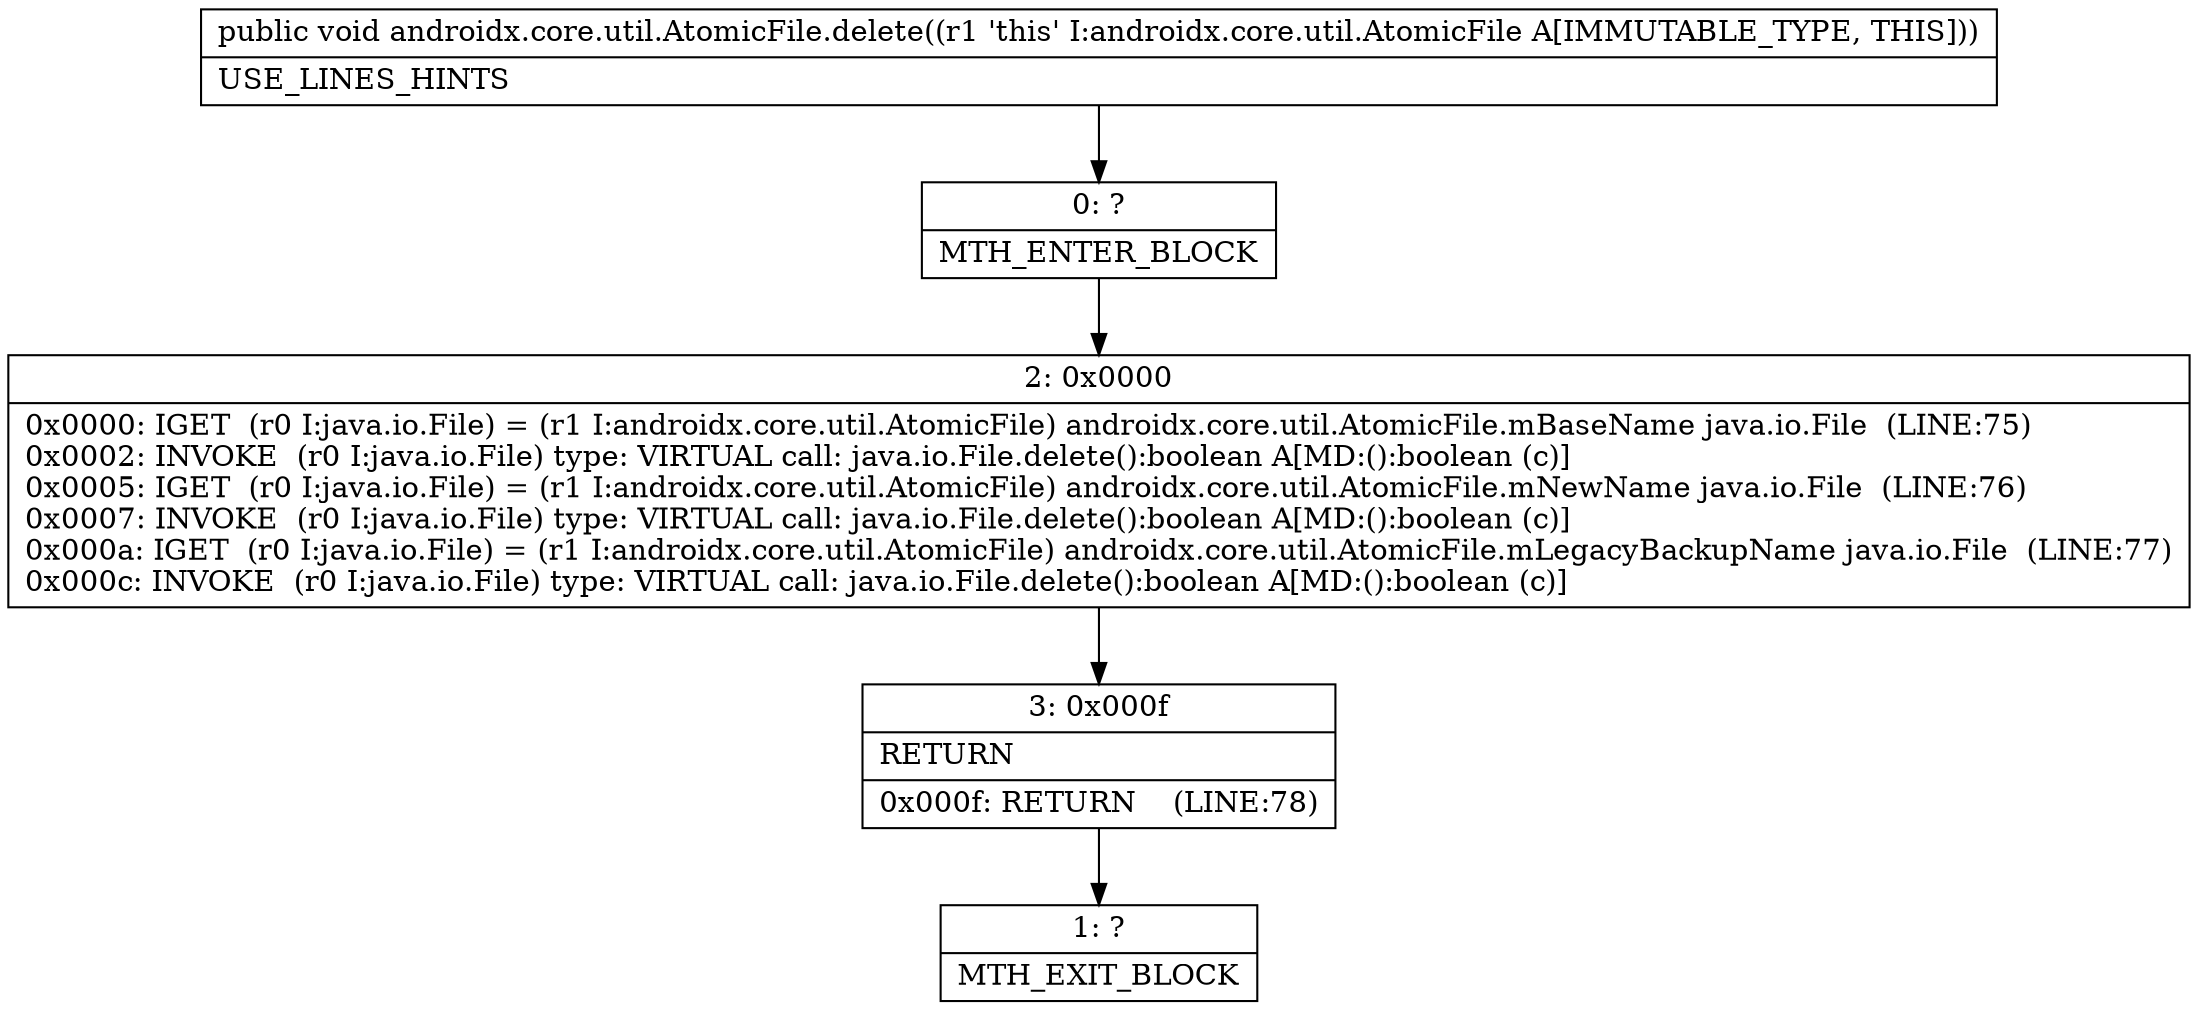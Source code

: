 digraph "CFG forandroidx.core.util.AtomicFile.delete()V" {
Node_0 [shape=record,label="{0\:\ ?|MTH_ENTER_BLOCK\l}"];
Node_2 [shape=record,label="{2\:\ 0x0000|0x0000: IGET  (r0 I:java.io.File) = (r1 I:androidx.core.util.AtomicFile) androidx.core.util.AtomicFile.mBaseName java.io.File  (LINE:75)\l0x0002: INVOKE  (r0 I:java.io.File) type: VIRTUAL call: java.io.File.delete():boolean A[MD:():boolean (c)]\l0x0005: IGET  (r0 I:java.io.File) = (r1 I:androidx.core.util.AtomicFile) androidx.core.util.AtomicFile.mNewName java.io.File  (LINE:76)\l0x0007: INVOKE  (r0 I:java.io.File) type: VIRTUAL call: java.io.File.delete():boolean A[MD:():boolean (c)]\l0x000a: IGET  (r0 I:java.io.File) = (r1 I:androidx.core.util.AtomicFile) androidx.core.util.AtomicFile.mLegacyBackupName java.io.File  (LINE:77)\l0x000c: INVOKE  (r0 I:java.io.File) type: VIRTUAL call: java.io.File.delete():boolean A[MD:():boolean (c)]\l}"];
Node_3 [shape=record,label="{3\:\ 0x000f|RETURN\l|0x000f: RETURN    (LINE:78)\l}"];
Node_1 [shape=record,label="{1\:\ ?|MTH_EXIT_BLOCK\l}"];
MethodNode[shape=record,label="{public void androidx.core.util.AtomicFile.delete((r1 'this' I:androidx.core.util.AtomicFile A[IMMUTABLE_TYPE, THIS]))  | USE_LINES_HINTS\l}"];
MethodNode -> Node_0;Node_0 -> Node_2;
Node_2 -> Node_3;
Node_3 -> Node_1;
}

